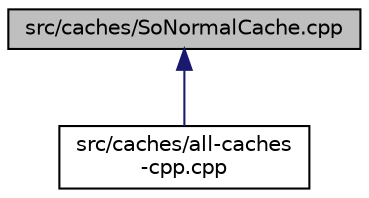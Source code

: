 digraph "src/caches/SoNormalCache.cpp"
{
 // LATEX_PDF_SIZE
  edge [fontname="Helvetica",fontsize="10",labelfontname="Helvetica",labelfontsize="10"];
  node [fontname="Helvetica",fontsize="10",shape=record];
  Node1 [label="src/caches/SoNormalCache.cpp",height=0.2,width=0.4,color="black", fillcolor="grey75", style="filled", fontcolor="black",tooltip=" "];
  Node1 -> Node2 [dir="back",color="midnightblue",fontsize="10",style="solid",fontname="Helvetica"];
  Node2 [label="src/caches/all-caches\l-cpp.cpp",height=0.2,width=0.4,color="black", fillcolor="white", style="filled",URL="$all-caches-cpp_8cpp.html",tooltip=" "];
}
